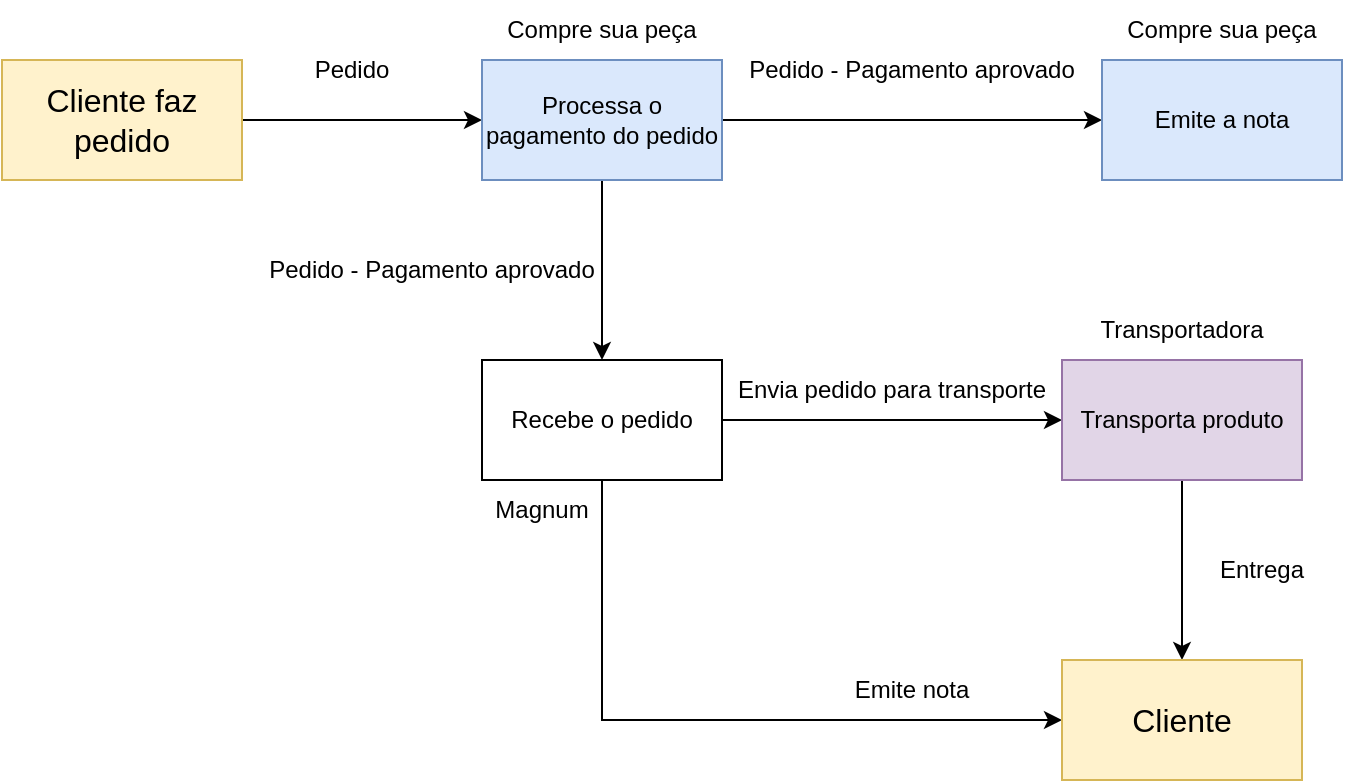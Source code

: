 <mxfile version="26.0.4">
  <diagram name="Página-1" id="2KZGWjl2fdi0CwkLy8pH">
    <mxGraphModel dx="826" dy="426" grid="1" gridSize="10" guides="1" tooltips="1" connect="1" arrows="1" fold="1" page="1" pageScale="1" pageWidth="827" pageHeight="1169" math="0" shadow="0">
      <root>
        <mxCell id="0" />
        <mxCell id="1" parent="0" />
        <mxCell id="X5MFcecDnW7EVMNdHlIu-2" style="edgeStyle=orthogonalEdgeStyle;rounded=0;orthogonalLoop=1;jettySize=auto;html=1;entryX=0;entryY=0.5;entryDx=0;entryDy=0;" edge="1" parent="1" source="zd_mETxT3Hom4_Nt144h-1" target="X5MFcecDnW7EVMNdHlIu-1">
          <mxGeometry relative="1" as="geometry" />
        </mxCell>
        <mxCell id="zd_mETxT3Hom4_Nt144h-1" value="Cliente faz pedido" style="rounded=0;whiteSpace=wrap;html=1;fillColor=#fff2cc;strokeColor=#d6b656;fontSize=16;" parent="1" vertex="1">
          <mxGeometry x="40" y="40" width="120" height="60" as="geometry" />
        </mxCell>
        <mxCell id="X5MFcecDnW7EVMNdHlIu-6" style="edgeStyle=orthogonalEdgeStyle;rounded=0;orthogonalLoop=1;jettySize=auto;html=1;entryX=0;entryY=0.5;entryDx=0;entryDy=0;" edge="1" parent="1" source="X5MFcecDnW7EVMNdHlIu-1" target="X5MFcecDnW7EVMNdHlIu-5">
          <mxGeometry relative="1" as="geometry" />
        </mxCell>
        <mxCell id="X5MFcecDnW7EVMNdHlIu-12" style="edgeStyle=orthogonalEdgeStyle;rounded=0;orthogonalLoop=1;jettySize=auto;html=1;entryX=0.5;entryY=0;entryDx=0;entryDy=0;" edge="1" parent="1" source="X5MFcecDnW7EVMNdHlIu-1" target="X5MFcecDnW7EVMNdHlIu-9">
          <mxGeometry relative="1" as="geometry" />
        </mxCell>
        <mxCell id="X5MFcecDnW7EVMNdHlIu-1" value="Processa o pagamento do pedido" style="rounded=0;whiteSpace=wrap;html=1;fillColor=#dae8fc;strokeColor=#6c8ebf;" vertex="1" parent="1">
          <mxGeometry x="280" y="40" width="120" height="60" as="geometry" />
        </mxCell>
        <mxCell id="X5MFcecDnW7EVMNdHlIu-3" value="Compre sua peça" style="text;html=1;align=center;verticalAlign=middle;whiteSpace=wrap;rounded=0;" vertex="1" parent="1">
          <mxGeometry x="280" y="10" width="120" height="30" as="geometry" />
        </mxCell>
        <mxCell id="X5MFcecDnW7EVMNdHlIu-4" value="Pedido" style="text;html=1;align=center;verticalAlign=middle;whiteSpace=wrap;rounded=0;" vertex="1" parent="1">
          <mxGeometry x="160" y="30" width="110" height="30" as="geometry" />
        </mxCell>
        <mxCell id="X5MFcecDnW7EVMNdHlIu-5" value="Emite a nota" style="rounded=0;whiteSpace=wrap;html=1;fillColor=#dae8fc;strokeColor=#6c8ebf;" vertex="1" parent="1">
          <mxGeometry x="590" y="40" width="120" height="60" as="geometry" />
        </mxCell>
        <mxCell id="X5MFcecDnW7EVMNdHlIu-7" value="Pedido - Pagamento aprovado" style="text;html=1;align=center;verticalAlign=middle;whiteSpace=wrap;rounded=0;" vertex="1" parent="1">
          <mxGeometry x="410" y="30" width="170" height="30" as="geometry" />
        </mxCell>
        <mxCell id="X5MFcecDnW7EVMNdHlIu-8" value="Compre sua peça" style="text;html=1;align=center;verticalAlign=middle;whiteSpace=wrap;rounded=0;" vertex="1" parent="1">
          <mxGeometry x="590" y="10" width="120" height="30" as="geometry" />
        </mxCell>
        <mxCell id="X5MFcecDnW7EVMNdHlIu-18" style="edgeStyle=orthogonalEdgeStyle;rounded=0;orthogonalLoop=1;jettySize=auto;html=1;entryX=0;entryY=0.5;entryDx=0;entryDy=0;" edge="1" parent="1" source="X5MFcecDnW7EVMNdHlIu-9" target="X5MFcecDnW7EVMNdHlIu-17">
          <mxGeometry relative="1" as="geometry" />
        </mxCell>
        <mxCell id="X5MFcecDnW7EVMNdHlIu-24" style="edgeStyle=orthogonalEdgeStyle;rounded=0;orthogonalLoop=1;jettySize=auto;html=1;entryX=0;entryY=0.5;entryDx=0;entryDy=0;" edge="1" parent="1" source="X5MFcecDnW7EVMNdHlIu-9" target="X5MFcecDnW7EVMNdHlIu-21">
          <mxGeometry relative="1" as="geometry">
            <Array as="points">
              <mxPoint x="340" y="370" />
            </Array>
          </mxGeometry>
        </mxCell>
        <mxCell id="X5MFcecDnW7EVMNdHlIu-9" value="Recebe o pedido" style="rounded=0;whiteSpace=wrap;html=1;" vertex="1" parent="1">
          <mxGeometry x="280" y="190" width="120" height="60" as="geometry" />
        </mxCell>
        <mxCell id="X5MFcecDnW7EVMNdHlIu-11" value="Magnum" style="text;html=1;align=center;verticalAlign=middle;whiteSpace=wrap;rounded=0;" vertex="1" parent="1">
          <mxGeometry x="280" y="250" width="60" height="30" as="geometry" />
        </mxCell>
        <mxCell id="X5MFcecDnW7EVMNdHlIu-13" value="Pedido - Pagamento aprovado" style="text;html=1;align=center;verticalAlign=middle;whiteSpace=wrap;rounded=0;" vertex="1" parent="1">
          <mxGeometry x="170" y="130" width="170" height="30" as="geometry" />
        </mxCell>
        <mxCell id="X5MFcecDnW7EVMNdHlIu-22" style="edgeStyle=orthogonalEdgeStyle;rounded=0;orthogonalLoop=1;jettySize=auto;html=1;entryX=0.5;entryY=0;entryDx=0;entryDy=0;" edge="1" parent="1" source="X5MFcecDnW7EVMNdHlIu-17" target="X5MFcecDnW7EVMNdHlIu-21">
          <mxGeometry relative="1" as="geometry" />
        </mxCell>
        <mxCell id="X5MFcecDnW7EVMNdHlIu-17" value="Transporta produto" style="rounded=0;whiteSpace=wrap;html=1;fillColor=#e1d5e7;strokeColor=#9673a6;" vertex="1" parent="1">
          <mxGeometry x="570" y="190" width="120" height="60" as="geometry" />
        </mxCell>
        <mxCell id="X5MFcecDnW7EVMNdHlIu-19" value="Envia pedido para transporte" style="text;html=1;align=center;verticalAlign=middle;whiteSpace=wrap;rounded=0;" vertex="1" parent="1">
          <mxGeometry x="400" y="190" width="170" height="30" as="geometry" />
        </mxCell>
        <mxCell id="X5MFcecDnW7EVMNdHlIu-20" value="Transportadora" style="text;html=1;align=center;verticalAlign=middle;whiteSpace=wrap;rounded=0;" vertex="1" parent="1">
          <mxGeometry x="570" y="160" width="120" height="30" as="geometry" />
        </mxCell>
        <mxCell id="X5MFcecDnW7EVMNdHlIu-21" value="Cliente" style="rounded=0;whiteSpace=wrap;html=1;fillColor=#fff2cc;strokeColor=#d6b656;fontSize=16;" vertex="1" parent="1">
          <mxGeometry x="570" y="340" width="120" height="60" as="geometry" />
        </mxCell>
        <mxCell id="X5MFcecDnW7EVMNdHlIu-25" value="Emite nota" style="text;html=1;align=center;verticalAlign=middle;whiteSpace=wrap;rounded=0;" vertex="1" parent="1">
          <mxGeometry x="465" y="340" width="60" height="30" as="geometry" />
        </mxCell>
        <mxCell id="X5MFcecDnW7EVMNdHlIu-26" value="Entrega" style="text;html=1;align=center;verticalAlign=middle;whiteSpace=wrap;rounded=0;" vertex="1" parent="1">
          <mxGeometry x="640" y="280" width="60" height="30" as="geometry" />
        </mxCell>
      </root>
    </mxGraphModel>
  </diagram>
</mxfile>
